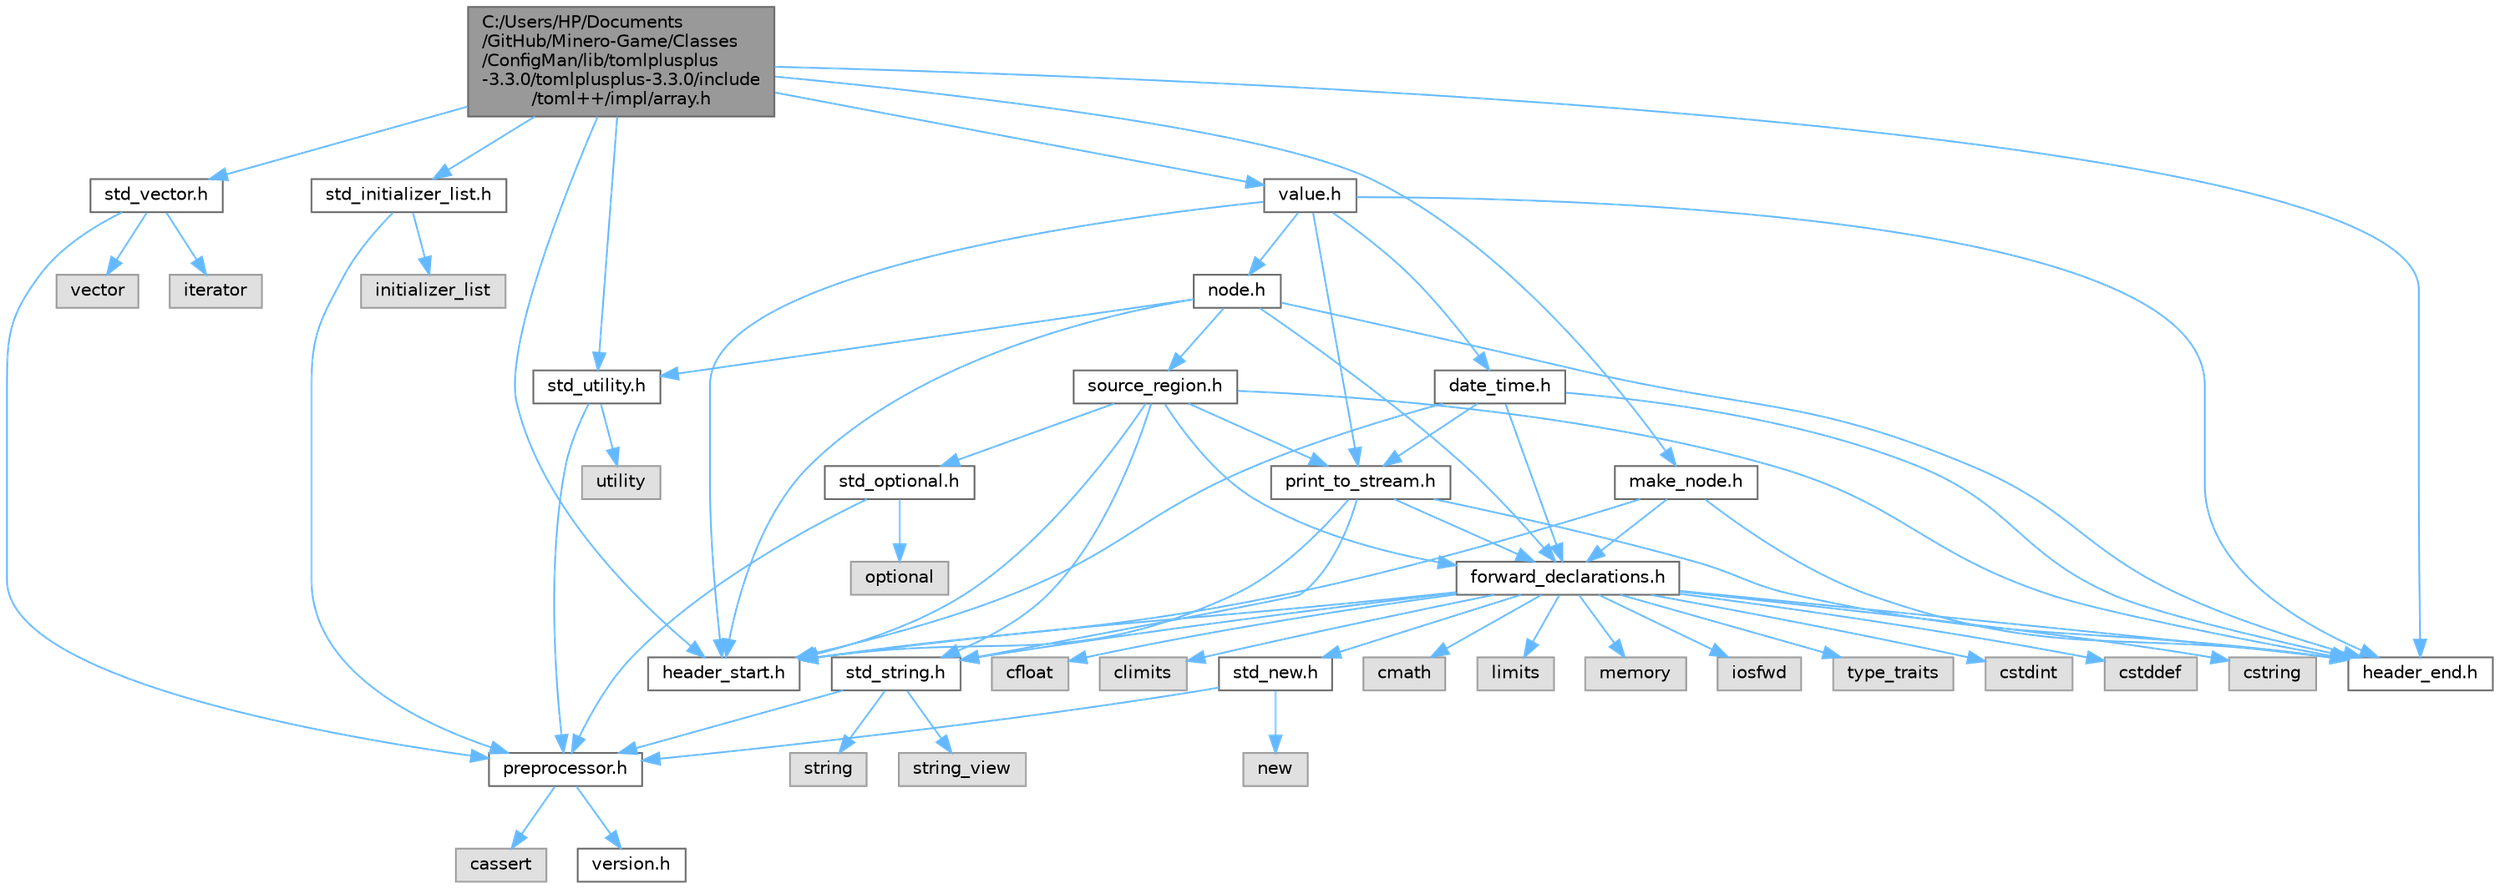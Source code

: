 digraph "C:/Users/HP/Documents/GitHub/Minero-Game/Classes/ConfigMan/lib/tomlplusplus-3.3.0/tomlplusplus-3.3.0/include/toml++/impl/array.h"
{
 // LATEX_PDF_SIZE
  bgcolor="transparent";
  edge [fontname=Helvetica,fontsize=10,labelfontname=Helvetica,labelfontsize=10];
  node [fontname=Helvetica,fontsize=10,shape=box,height=0.2,width=0.4];
  Node1 [id="Node000001",label="C:/Users/HP/Documents\l/GitHub/Minero-Game/Classes\l/ConfigMan/lib/tomlplusplus\l-3.3.0/tomlplusplus-3.3.0/include\l/toml++/impl/array.h",height=0.2,width=0.4,color="gray40", fillcolor="grey60", style="filled", fontcolor="black",tooltip=" "];
  Node1 -> Node2 [id="edge129_Node000001_Node000002",color="steelblue1",style="solid",tooltip=" "];
  Node2 [id="Node000002",label="std_utility.h",height=0.2,width=0.4,color="grey40", fillcolor="white", style="filled",URL="$std__utility_8h.html",tooltip=" "];
  Node2 -> Node3 [id="edge130_Node000002_Node000003",color="steelblue1",style="solid",tooltip=" "];
  Node3 [id="Node000003",label="preprocessor.h",height=0.2,width=0.4,color="grey40", fillcolor="white", style="filled",URL="$preprocessor_8h.html",tooltip=" "];
  Node3 -> Node4 [id="edge131_Node000003_Node000004",color="steelblue1",style="solid",tooltip=" "];
  Node4 [id="Node000004",label="cassert",height=0.2,width=0.4,color="grey60", fillcolor="#E0E0E0", style="filled",tooltip=" "];
  Node3 -> Node5 [id="edge132_Node000003_Node000005",color="steelblue1",style="solid",tooltip=" "];
  Node5 [id="Node000005",label="version.h",height=0.2,width=0.4,color="grey40", fillcolor="white", style="filled",URL="$version_8h.html",tooltip=" "];
  Node2 -> Node6 [id="edge133_Node000002_Node000006",color="steelblue1",style="solid",tooltip=" "];
  Node6 [id="Node000006",label="utility",height=0.2,width=0.4,color="grey60", fillcolor="#E0E0E0", style="filled",tooltip=" "];
  Node1 -> Node7 [id="edge134_Node000001_Node000007",color="steelblue1",style="solid",tooltip=" "];
  Node7 [id="Node000007",label="std_vector.h",height=0.2,width=0.4,color="grey40", fillcolor="white", style="filled",URL="$std__vector_8h.html",tooltip=" "];
  Node7 -> Node3 [id="edge135_Node000007_Node000003",color="steelblue1",style="solid",tooltip=" "];
  Node7 -> Node8 [id="edge136_Node000007_Node000008",color="steelblue1",style="solid",tooltip=" "];
  Node8 [id="Node000008",label="vector",height=0.2,width=0.4,color="grey60", fillcolor="#E0E0E0", style="filled",tooltip=" "];
  Node7 -> Node9 [id="edge137_Node000007_Node000009",color="steelblue1",style="solid",tooltip=" "];
  Node9 [id="Node000009",label="iterator",height=0.2,width=0.4,color="grey60", fillcolor="#E0E0E0", style="filled",tooltip=" "];
  Node1 -> Node10 [id="edge138_Node000001_Node000010",color="steelblue1",style="solid",tooltip=" "];
  Node10 [id="Node000010",label="std_initializer_list.h",height=0.2,width=0.4,color="grey40", fillcolor="white", style="filled",URL="$std__initializer__list_8h.html",tooltip=" "];
  Node10 -> Node3 [id="edge139_Node000010_Node000003",color="steelblue1",style="solid",tooltip=" "];
  Node10 -> Node11 [id="edge140_Node000010_Node000011",color="steelblue1",style="solid",tooltip=" "];
  Node11 [id="Node000011",label="initializer_list",height=0.2,width=0.4,color="grey60", fillcolor="#E0E0E0", style="filled",tooltip=" "];
  Node1 -> Node12 [id="edge141_Node000001_Node000012",color="steelblue1",style="solid",tooltip=" "];
  Node12 [id="Node000012",label="value.h",height=0.2,width=0.4,color="grey40", fillcolor="white", style="filled",URL="$value_8h.html",tooltip=" "];
  Node12 -> Node13 [id="edge142_Node000012_Node000013",color="steelblue1",style="solid",tooltip=" "];
  Node13 [id="Node000013",label="date_time.h",height=0.2,width=0.4,color="grey40", fillcolor="white", style="filled",URL="$date__time_8h.html",tooltip=" "];
  Node13 -> Node14 [id="edge143_Node000013_Node000014",color="steelblue1",style="solid",tooltip=" "];
  Node14 [id="Node000014",label="forward_declarations.h",height=0.2,width=0.4,color="grey40", fillcolor="white", style="filled",URL="$forward__declarations_8h.html",tooltip=" "];
  Node14 -> Node15 [id="edge144_Node000014_Node000015",color="steelblue1",style="solid",tooltip=" "];
  Node15 [id="Node000015",label="std_string.h",height=0.2,width=0.4,color="grey40", fillcolor="white", style="filled",URL="$std__string_8h.html",tooltip=" "];
  Node15 -> Node3 [id="edge145_Node000015_Node000003",color="steelblue1",style="solid",tooltip=" "];
  Node15 -> Node16 [id="edge146_Node000015_Node000016",color="steelblue1",style="solid",tooltip=" "];
  Node16 [id="Node000016",label="string_view",height=0.2,width=0.4,color="grey60", fillcolor="#E0E0E0", style="filled",tooltip=" "];
  Node15 -> Node17 [id="edge147_Node000015_Node000017",color="steelblue1",style="solid",tooltip=" "];
  Node17 [id="Node000017",label="string",height=0.2,width=0.4,color="grey60", fillcolor="#E0E0E0", style="filled",tooltip=" "];
  Node14 -> Node18 [id="edge148_Node000014_Node000018",color="steelblue1",style="solid",tooltip=" "];
  Node18 [id="Node000018",label="std_new.h",height=0.2,width=0.4,color="grey40", fillcolor="white", style="filled",URL="$std__new_8h.html",tooltip=" "];
  Node18 -> Node3 [id="edge149_Node000018_Node000003",color="steelblue1",style="solid",tooltip=" "];
  Node18 -> Node19 [id="edge150_Node000018_Node000019",color="steelblue1",style="solid",tooltip=" "];
  Node19 [id="Node000019",label="new",height=0.2,width=0.4,color="grey60", fillcolor="#E0E0E0", style="filled",tooltip=" "];
  Node14 -> Node20 [id="edge151_Node000014_Node000020",color="steelblue1",style="solid",tooltip=" "];
  Node20 [id="Node000020",label="cstdint",height=0.2,width=0.4,color="grey60", fillcolor="#E0E0E0", style="filled",tooltip=" "];
  Node14 -> Node21 [id="edge152_Node000014_Node000021",color="steelblue1",style="solid",tooltip=" "];
  Node21 [id="Node000021",label="cstddef",height=0.2,width=0.4,color="grey60", fillcolor="#E0E0E0", style="filled",tooltip=" "];
  Node14 -> Node22 [id="edge153_Node000014_Node000022",color="steelblue1",style="solid",tooltip=" "];
  Node22 [id="Node000022",label="cstring",height=0.2,width=0.4,color="grey60", fillcolor="#E0E0E0", style="filled",tooltip=" "];
  Node14 -> Node23 [id="edge154_Node000014_Node000023",color="steelblue1",style="solid",tooltip=" "];
  Node23 [id="Node000023",label="cfloat",height=0.2,width=0.4,color="grey60", fillcolor="#E0E0E0", style="filled",tooltip=" "];
  Node14 -> Node24 [id="edge155_Node000014_Node000024",color="steelblue1",style="solid",tooltip=" "];
  Node24 [id="Node000024",label="climits",height=0.2,width=0.4,color="grey60", fillcolor="#E0E0E0", style="filled",tooltip=" "];
  Node14 -> Node25 [id="edge156_Node000014_Node000025",color="steelblue1",style="solid",tooltip=" "];
  Node25 [id="Node000025",label="cmath",height=0.2,width=0.4,color="grey60", fillcolor="#E0E0E0", style="filled",tooltip=" "];
  Node14 -> Node26 [id="edge157_Node000014_Node000026",color="steelblue1",style="solid",tooltip=" "];
  Node26 [id="Node000026",label="limits",height=0.2,width=0.4,color="grey60", fillcolor="#E0E0E0", style="filled",tooltip=" "];
  Node14 -> Node27 [id="edge158_Node000014_Node000027",color="steelblue1",style="solid",tooltip=" "];
  Node27 [id="Node000027",label="memory",height=0.2,width=0.4,color="grey60", fillcolor="#E0E0E0", style="filled",tooltip=" "];
  Node14 -> Node28 [id="edge159_Node000014_Node000028",color="steelblue1",style="solid",tooltip=" "];
  Node28 [id="Node000028",label="iosfwd",height=0.2,width=0.4,color="grey60", fillcolor="#E0E0E0", style="filled",tooltip=" "];
  Node14 -> Node29 [id="edge160_Node000014_Node000029",color="steelblue1",style="solid",tooltip=" "];
  Node29 [id="Node000029",label="type_traits",height=0.2,width=0.4,color="grey60", fillcolor="#E0E0E0", style="filled",tooltip=" "];
  Node14 -> Node30 [id="edge161_Node000014_Node000030",color="steelblue1",style="solid",tooltip=" "];
  Node30 [id="Node000030",label="header_start.h",height=0.2,width=0.4,color="grey40", fillcolor="white", style="filled",URL="$header__start_8h.html",tooltip=" "];
  Node14 -> Node31 [id="edge162_Node000014_Node000031",color="steelblue1",style="solid",tooltip=" "];
  Node31 [id="Node000031",label="header_end.h",height=0.2,width=0.4,color="grey40", fillcolor="white", style="filled",URL="$header__end_8h.html",tooltip=" "];
  Node13 -> Node32 [id="edge163_Node000013_Node000032",color="steelblue1",style="solid",tooltip=" "];
  Node32 [id="Node000032",label="print_to_stream.h",height=0.2,width=0.4,color="grey40", fillcolor="white", style="filled",URL="$print__to__stream_8h.html",tooltip=" "];
  Node32 -> Node15 [id="edge164_Node000032_Node000015",color="steelblue1",style="solid",tooltip=" "];
  Node32 -> Node14 [id="edge165_Node000032_Node000014",color="steelblue1",style="solid",tooltip=" "];
  Node32 -> Node30 [id="edge166_Node000032_Node000030",color="steelblue1",style="solid",tooltip=" "];
  Node32 -> Node31 [id="edge167_Node000032_Node000031",color="steelblue1",style="solid",tooltip=" "];
  Node13 -> Node30 [id="edge168_Node000013_Node000030",color="steelblue1",style="solid",tooltip=" "];
  Node13 -> Node31 [id="edge169_Node000013_Node000031",color="steelblue1",style="solid",tooltip=" "];
  Node12 -> Node33 [id="edge170_Node000012_Node000033",color="steelblue1",style="solid",tooltip=" "];
  Node33 [id="Node000033",label="node.h",height=0.2,width=0.4,color="grey40", fillcolor="white", style="filled",URL="$node_8h.html",tooltip=" "];
  Node33 -> Node2 [id="edge171_Node000033_Node000002",color="steelblue1",style="solid",tooltip=" "];
  Node33 -> Node14 [id="edge172_Node000033_Node000014",color="steelblue1",style="solid",tooltip=" "];
  Node33 -> Node34 [id="edge173_Node000033_Node000034",color="steelblue1",style="solid",tooltip=" "];
  Node34 [id="Node000034",label="source_region.h",height=0.2,width=0.4,color="grey40", fillcolor="white", style="filled",URL="$source__region_8h.html",tooltip=" "];
  Node34 -> Node35 [id="edge174_Node000034_Node000035",color="steelblue1",style="solid",tooltip=" "];
  Node35 [id="Node000035",label="std_optional.h",height=0.2,width=0.4,color="grey40", fillcolor="white", style="filled",URL="$std__optional_8h.html",tooltip=" "];
  Node35 -> Node3 [id="edge175_Node000035_Node000003",color="steelblue1",style="solid",tooltip=" "];
  Node35 -> Node36 [id="edge176_Node000035_Node000036",color="steelblue1",style="solid",tooltip=" "];
  Node36 [id="Node000036",label="optional",height=0.2,width=0.4,color="grey60", fillcolor="#E0E0E0", style="filled",tooltip=" "];
  Node34 -> Node15 [id="edge177_Node000034_Node000015",color="steelblue1",style="solid",tooltip=" "];
  Node34 -> Node14 [id="edge178_Node000034_Node000014",color="steelblue1",style="solid",tooltip=" "];
  Node34 -> Node32 [id="edge179_Node000034_Node000032",color="steelblue1",style="solid",tooltip=" "];
  Node34 -> Node30 [id="edge180_Node000034_Node000030",color="steelblue1",style="solid",tooltip=" "];
  Node34 -> Node31 [id="edge181_Node000034_Node000031",color="steelblue1",style="solid",tooltip=" "];
  Node33 -> Node30 [id="edge182_Node000033_Node000030",color="steelblue1",style="solid",tooltip=" "];
  Node33 -> Node31 [id="edge183_Node000033_Node000031",color="steelblue1",style="solid",tooltip=" "];
  Node12 -> Node32 [id="edge184_Node000012_Node000032",color="steelblue1",style="solid",tooltip=" "];
  Node12 -> Node30 [id="edge185_Node000012_Node000030",color="steelblue1",style="solid",tooltip=" "];
  Node12 -> Node31 [id="edge186_Node000012_Node000031",color="steelblue1",style="solid",tooltip=" "];
  Node1 -> Node37 [id="edge187_Node000001_Node000037",color="steelblue1",style="solid",tooltip=" "];
  Node37 [id="Node000037",label="make_node.h",height=0.2,width=0.4,color="grey40", fillcolor="white", style="filled",URL="$make__node_8h.html",tooltip=" "];
  Node37 -> Node14 [id="edge188_Node000037_Node000014",color="steelblue1",style="solid",tooltip=" "];
  Node37 -> Node30 [id="edge189_Node000037_Node000030",color="steelblue1",style="solid",tooltip=" "];
  Node37 -> Node31 [id="edge190_Node000037_Node000031",color="steelblue1",style="solid",tooltip=" "];
  Node1 -> Node30 [id="edge191_Node000001_Node000030",color="steelblue1",style="solid",tooltip=" "];
  Node1 -> Node31 [id="edge192_Node000001_Node000031",color="steelblue1",style="solid",tooltip=" "];
}
